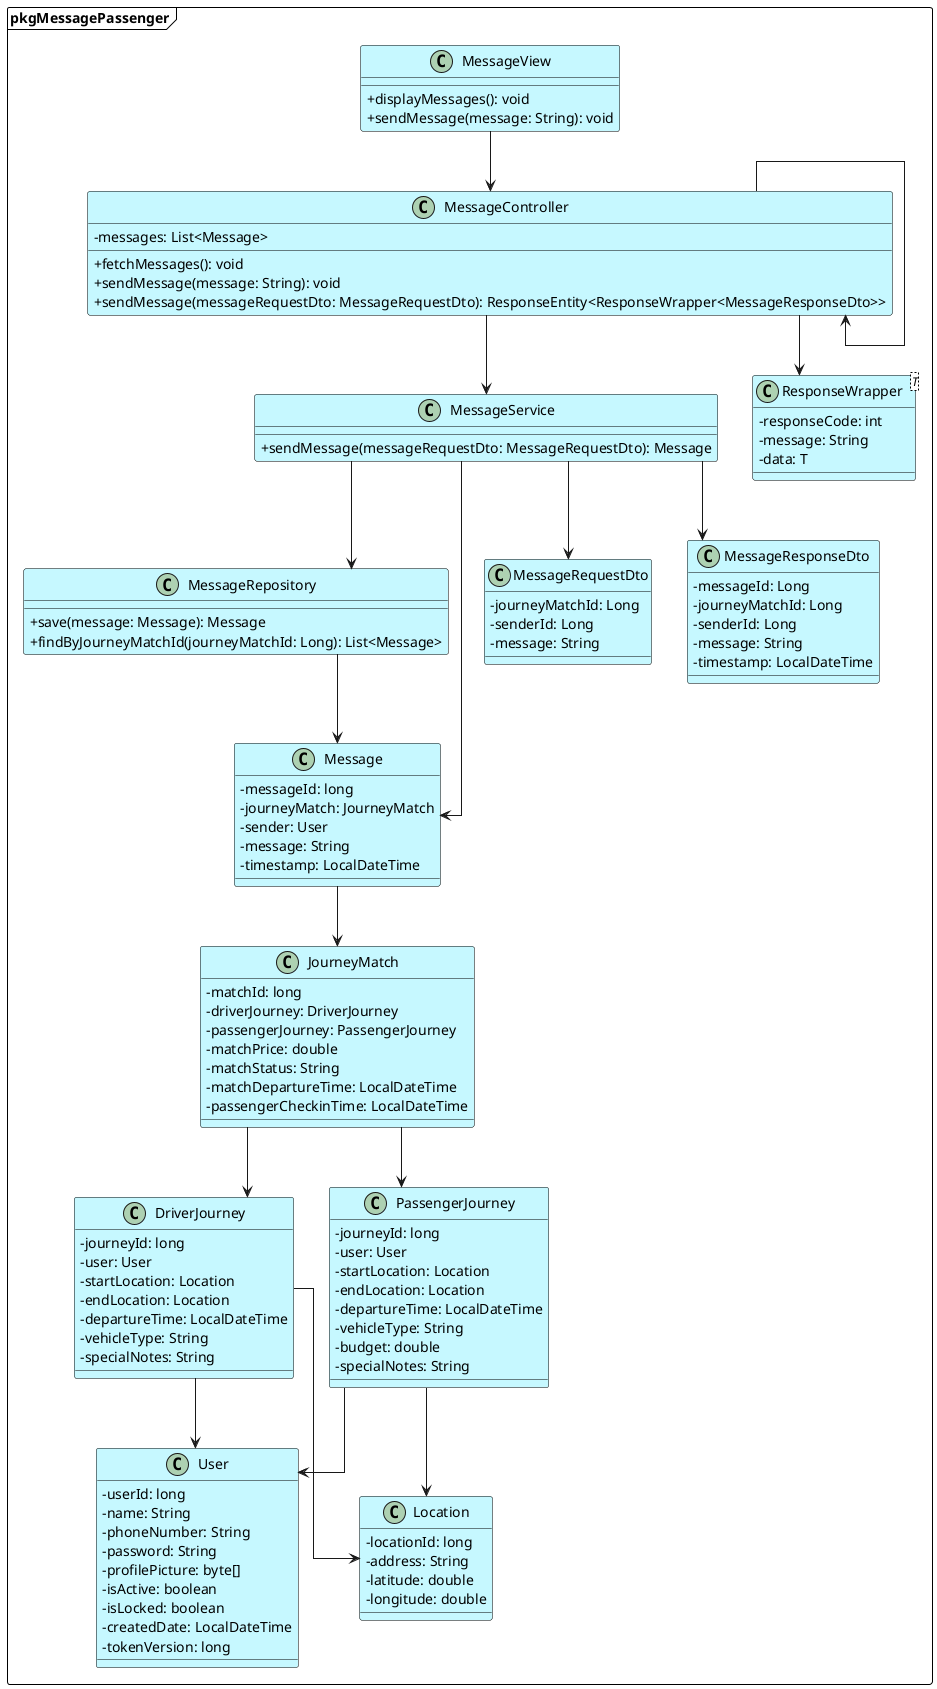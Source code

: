 @startuml MessagePassenger
skinparam classAttributeIconSize 0
skinparam linetype ortho

skinparam BackgroundColor #ffffff
skinparam class {
    BackgroundColor #c6f8ff
    BorderColor #000000
}

skinparam package {
    BackgroundColor #ffffff
    BorderColor #000000
}

package pkgMessagePassenger <<Frame>>{


        class MessageView {
            + displayMessages(): void
            + sendMessage(message: String): void
        }

        class MessageController {
            - messages: List<Message>
            + fetchMessages(): void
            + sendMessage(message: String): void
        }

        class MessageController {
            + sendMessage(messageRequestDto: MessageRequestDto): ResponseEntity<ResponseWrapper<MessageResponseDto>>
        }
 
        class MessageService {
            + sendMessage(messageRequestDto: MessageRequestDto): Message
        }

        class MessageRepository {
            + save(message: Message): Message
            + findByJourneyMatchId(journeyMatchId: Long): List<Message>
        }

        class MessageRequestDto {
            - journeyMatchId: Long
            - senderId: Long
            - message: String
        }

        class MessageResponseDto {
            - messageId: Long
            - journeyMatchId: Long
            - senderId: Long
            - message: String
            - timestamp: LocalDateTime
        }

        class ResponseWrapper<T> {
            - responseCode: int
            - message: String
            - data: T
        }

        class Message {
            - messageId: long
            - journeyMatch: JourneyMatch
            - sender: User
            - message: String
            - timestamp: LocalDateTime
        }

        class JourneyMatch {
            - matchId: long
            - driverJourney: DriverJourney
            - passengerJourney: PassengerJourney
            - matchPrice: double
            - matchStatus: String
            - matchDepartureTime: LocalDateTime
            - passengerCheckinTime: LocalDateTime
        }

        class DriverJourney {
            - journeyId: long
            - user: User
            - startLocation: Location
            - endLocation: Location
            - departureTime: LocalDateTime
            - vehicleType: String
            - specialNotes: String
        }

        class PassengerJourney {
            - journeyId: long
            - user: User
            - startLocation: Location
            - endLocation: Location
            - departureTime: LocalDateTime
            - vehicleType: String
            - budget: double
            - specialNotes: String
        }

        class User {
            - userId: long
            - name: String
            - phoneNumber: String
            - password: String
            - profilePicture: byte[]
            - isActive: boolean
            - isLocked: boolean
            - createdDate: LocalDateTime
            - tokenVersion: long
        }

        class Location {
            - locationId: long
            - address: String
            - latitude: double
            - longitude: double
        }
    

    MessageView --> MessageController
    MessageController --> MessageController
    MessageController --> MessageService
    MessageService --> MessageRepository
    MessageService --> MessageRequestDto
    MessageService --> MessageResponseDto
    MessageController --> ResponseWrapper
    MessageService --> Message
    MessageRepository --> Message
    Message --> JourneyMatch
    JourneyMatch --> DriverJourney
    JourneyMatch --> PassengerJourney
    DriverJourney --> User
    DriverJourney --> Location
    PassengerJourney --> User
    PassengerJourney --> Location

}

@enduml